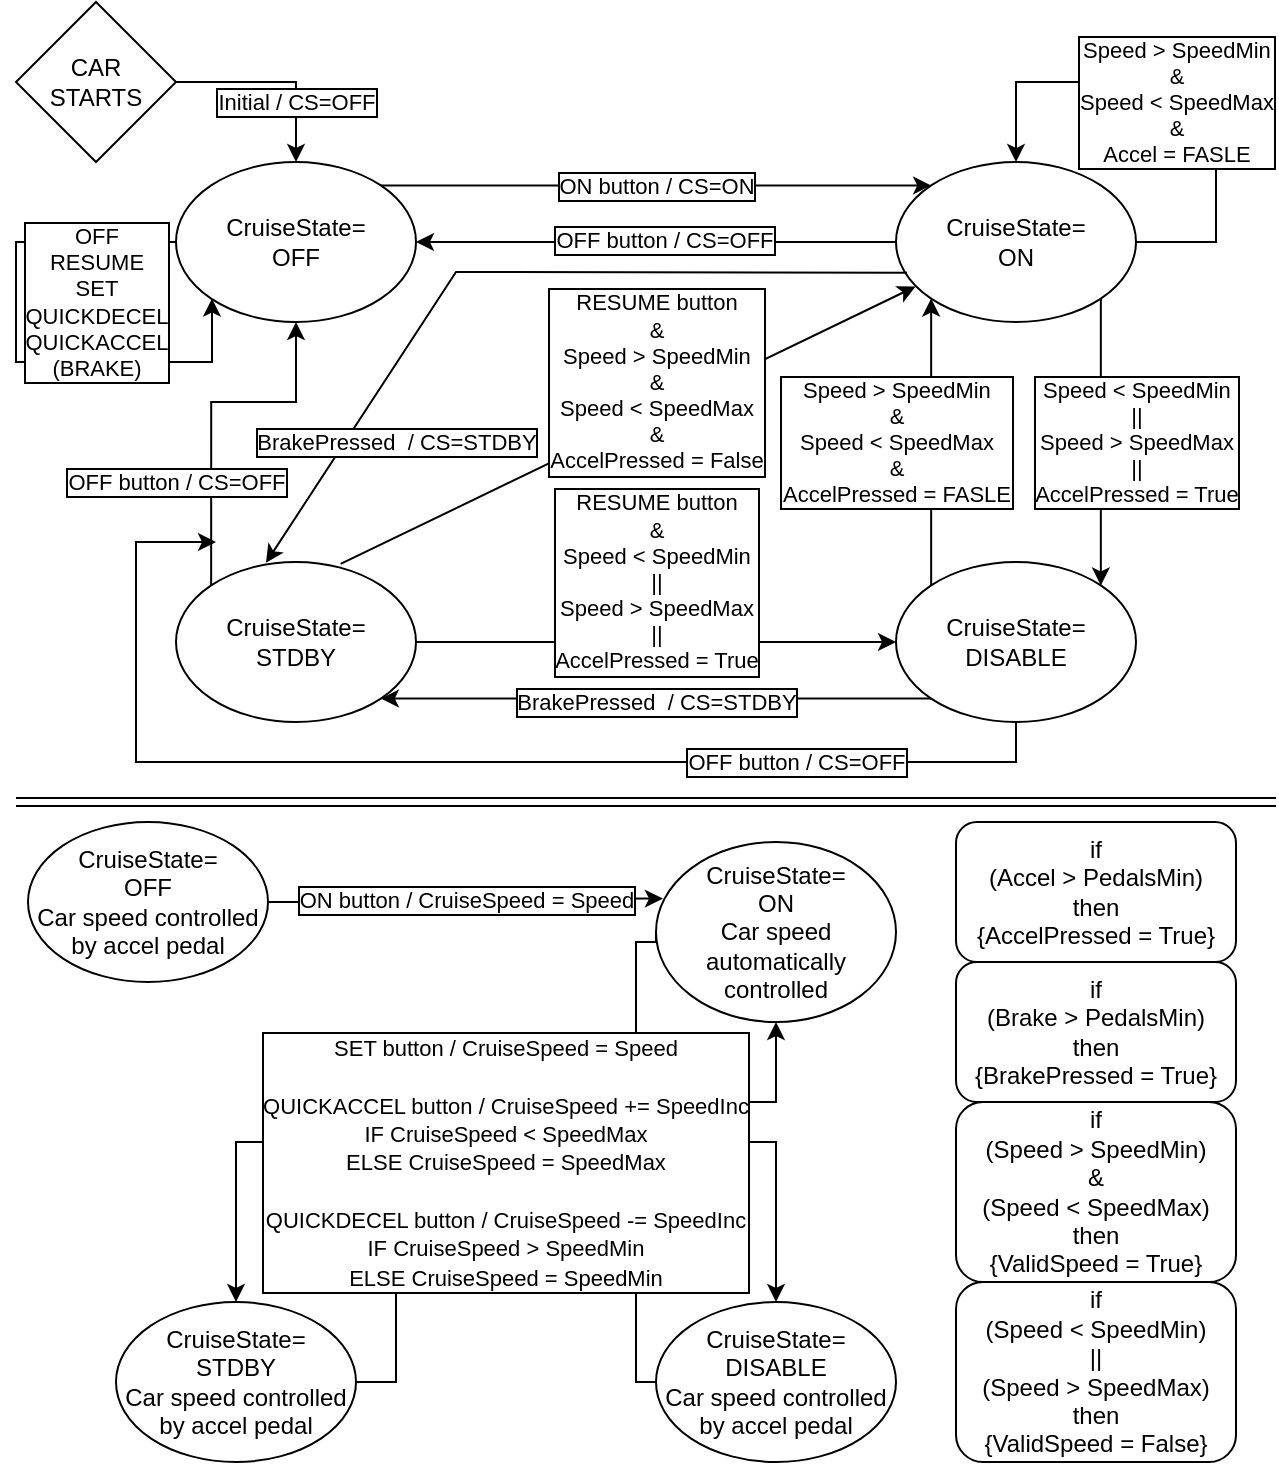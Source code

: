 <mxfile version="21.2.8" type="device" pages="3">
  <diagram id="ioSJlyZO7hc4W2WAl_Xy" name="full fsm">
    <mxGraphModel dx="1036" dy="654" grid="1" gridSize="10" guides="1" tooltips="1" connect="1" arrows="1" fold="1" page="1" pageScale="1" pageWidth="850" pageHeight="1100" math="0" shadow="0">
      <root>
        <mxCell id="0" />
        <mxCell id="1" parent="0" />
        <mxCell id="ZdgQPNJXPmqs1tzHZzcS-9" value="ON button / CS=ON&lt;br&gt;" style="edgeStyle=orthogonalEdgeStyle;rounded=0;orthogonalLoop=1;jettySize=auto;html=1;exitX=1;exitY=0;exitDx=0;exitDy=0;entryX=0;entryY=0;entryDx=0;entryDy=0;labelBorderColor=default;" parent="1" source="ZdgQPNJXPmqs1tzHZzcS-1" target="ZdgQPNJXPmqs1tzHZzcS-2" edge="1">
          <mxGeometry x="-0.002" relative="1" as="geometry">
            <mxPoint as="offset" />
          </mxGeometry>
        </mxCell>
        <mxCell id="ZdgQPNJXPmqs1tzHZzcS-1" value="CruiseState=&lt;br&gt;OFF" style="ellipse;whiteSpace=wrap;html=1;" parent="1" vertex="1">
          <mxGeometry x="120" y="120" width="120" height="80" as="geometry" />
        </mxCell>
        <mxCell id="ZdgQPNJXPmqs1tzHZzcS-10" style="edgeStyle=orthogonalEdgeStyle;rounded=0;orthogonalLoop=1;jettySize=auto;html=1;exitX=0;exitY=0.5;exitDx=0;exitDy=0;entryX=1;entryY=0.5;entryDx=0;entryDy=0;" parent="1" source="ZdgQPNJXPmqs1tzHZzcS-2" target="ZdgQPNJXPmqs1tzHZzcS-1" edge="1">
          <mxGeometry relative="1" as="geometry" />
        </mxCell>
        <mxCell id="ZdgQPNJXPmqs1tzHZzcS-11" value="OFF button / CS=OFF" style="edgeLabel;html=1;align=center;verticalAlign=middle;resizable=0;points=[];labelBorderColor=default;" parent="ZdgQPNJXPmqs1tzHZzcS-10" vertex="1" connectable="0">
          <mxGeometry x="0.233" y="-1" relative="1" as="geometry">
            <mxPoint x="32" as="offset" />
          </mxGeometry>
        </mxCell>
        <mxCell id="ZdgQPNJXPmqs1tzHZzcS-15" value="Speed &amp;lt; SpeedMin&lt;br&gt;||&lt;br&gt;Speed &amp;gt; SpeedMax&lt;br&gt;||&lt;br&gt;AccelPressed&amp;nbsp;= True" style="edgeStyle=orthogonalEdgeStyle;rounded=0;orthogonalLoop=1;jettySize=auto;html=1;exitX=1;exitY=1;exitDx=0;exitDy=0;entryX=1;entryY=0;entryDx=0;entryDy=0;labelBorderColor=default;" parent="1" source="ZdgQPNJXPmqs1tzHZzcS-2" target="ZdgQPNJXPmqs1tzHZzcS-3" edge="1">
          <mxGeometry x="0.004" y="18" relative="1" as="geometry">
            <mxPoint as="offset" />
          </mxGeometry>
        </mxCell>
        <mxCell id="ZdgQPNJXPmqs1tzHZzcS-2" value="CruiseState=&lt;br&gt;ON" style="ellipse;whiteSpace=wrap;html=1;" parent="1" vertex="1">
          <mxGeometry x="480" y="120" width="120" height="80" as="geometry" />
        </mxCell>
        <mxCell id="ZdgQPNJXPmqs1tzHZzcS-16" value="Speed &amp;gt; SpeedMin&lt;br style=&quot;border-color: var(--border-color);&quot;&gt;&amp;amp;&lt;br style=&quot;border-color: var(--border-color);&quot;&gt;Speed &amp;lt; SpeedMax&lt;br style=&quot;border-color: var(--border-color);&quot;&gt;&amp;amp;&lt;br style=&quot;border-color: var(--border-color);&quot;&gt;AccelPressed&amp;nbsp;= FASLE" style="edgeStyle=orthogonalEdgeStyle;rounded=0;orthogonalLoop=1;jettySize=auto;html=1;exitX=0;exitY=0;exitDx=0;exitDy=0;entryX=0;entryY=1;entryDx=0;entryDy=0;labelBorderColor=default;" parent="1" source="ZdgQPNJXPmqs1tzHZzcS-3" target="ZdgQPNJXPmqs1tzHZzcS-2" edge="1">
          <mxGeometry y="18" relative="1" as="geometry">
            <mxPoint as="offset" />
          </mxGeometry>
        </mxCell>
        <mxCell id="ZdgQPNJXPmqs1tzHZzcS-17" style="edgeStyle=orthogonalEdgeStyle;rounded=0;orthogonalLoop=1;jettySize=auto;html=1;exitX=0;exitY=1;exitDx=0;exitDy=0;entryX=1;entryY=1;entryDx=0;entryDy=0;" parent="1" source="ZdgQPNJXPmqs1tzHZzcS-3" target="ZdgQPNJXPmqs1tzHZzcS-4" edge="1">
          <mxGeometry relative="1" as="geometry" />
        </mxCell>
        <mxCell id="ZdgQPNJXPmqs1tzHZzcS-21" value="BrakePressed&amp;nbsp;&amp;nbsp;/ CS=STDBY" style="edgeLabel;html=1;align=center;verticalAlign=middle;resizable=0;points=[];labelBorderColor=default;" parent="ZdgQPNJXPmqs1tzHZzcS-17" vertex="1" connectable="0">
          <mxGeometry x="0.161" y="1" relative="1" as="geometry">
            <mxPoint x="22" as="offset" />
          </mxGeometry>
        </mxCell>
        <mxCell id="ZdgQPNJXPmqs1tzHZzcS-41" value="OFF button / CS=OFF" style="edgeStyle=orthogonalEdgeStyle;rounded=0;orthogonalLoop=1;jettySize=auto;html=1;labelBorderColor=default;" parent="1" source="ZdgQPNJXPmqs1tzHZzcS-3" edge="1">
          <mxGeometry x="-0.574" relative="1" as="geometry">
            <mxPoint x="140" y="310" as="targetPoint" />
            <Array as="points">
              <mxPoint x="540" y="420" />
              <mxPoint x="100" y="420" />
              <mxPoint x="100" y="310" />
            </Array>
            <mxPoint as="offset" />
          </mxGeometry>
        </mxCell>
        <mxCell id="ZdgQPNJXPmqs1tzHZzcS-3" value="CruiseState=&lt;br&gt;DISABLE" style="ellipse;whiteSpace=wrap;html=1;" parent="1" vertex="1">
          <mxGeometry x="480" y="320" width="120" height="80" as="geometry" />
        </mxCell>
        <mxCell id="ZdgQPNJXPmqs1tzHZzcS-18" value="RESUME button&lt;br style=&quot;border-color: var(--border-color);&quot;&gt;&amp;amp;&lt;br style=&quot;border-color: var(--border-color);&quot;&gt;Speed &amp;gt; SpeedMin&lt;br style=&quot;border-color: var(--border-color);&quot;&gt;&amp;amp;&lt;br style=&quot;border-color: var(--border-color);&quot;&gt;Speed &amp;lt; SpeedMax&lt;br style=&quot;border-color: var(--border-color);&quot;&gt;&amp;amp;&lt;br style=&quot;border-color: var(--border-color);&quot;&gt;AccelPressed&amp;nbsp;= False" style="rounded=0;orthogonalLoop=1;jettySize=auto;html=1;exitX=0.686;exitY=0.012;exitDx=0;exitDy=0;entryX=0.082;entryY=0.778;entryDx=0;entryDy=0;strokeColor=default;entryPerimeter=0;labelBorderColor=default;exitPerimeter=0;" parent="1" source="ZdgQPNJXPmqs1tzHZzcS-4" target="ZdgQPNJXPmqs1tzHZzcS-2" edge="1">
          <mxGeometry x="0.137" y="13" relative="1" as="geometry">
            <mxPoint as="offset" />
          </mxGeometry>
        </mxCell>
        <mxCell id="ZdgQPNJXPmqs1tzHZzcS-20" style="edgeStyle=orthogonalEdgeStyle;rounded=0;orthogonalLoop=1;jettySize=auto;html=1;exitX=1;exitY=0.5;exitDx=0;exitDy=0;entryX=0;entryY=0.5;entryDx=0;entryDy=0;" parent="1" source="ZdgQPNJXPmqs1tzHZzcS-4" target="ZdgQPNJXPmqs1tzHZzcS-3" edge="1">
          <mxGeometry relative="1" as="geometry" />
        </mxCell>
        <mxCell id="ZdgQPNJXPmqs1tzHZzcS-22" value="RESUME button&lt;br&gt;&amp;amp;&lt;br&gt;Speed &amp;lt; SpeedMin&lt;br&gt;||&lt;br&gt;Speed &amp;gt; SpeedMax&lt;br&gt;||&lt;br&gt;AccelPressed = True" style="edgeLabel;html=1;align=center;verticalAlign=middle;resizable=0;points=[];labelBorderColor=default;" parent="ZdgQPNJXPmqs1tzHZzcS-20" vertex="1" connectable="0">
          <mxGeometry x="0.185" relative="1" as="geometry">
            <mxPoint x="-22" y="-30" as="offset" />
          </mxGeometry>
        </mxCell>
        <mxCell id="ZdgQPNJXPmqs1tzHZzcS-40" value="OFF button / CS=OFF" style="edgeStyle=orthogonalEdgeStyle;rounded=0;orthogonalLoop=1;jettySize=auto;html=1;exitX=0;exitY=0;exitDx=0;exitDy=0;entryX=0.5;entryY=1;entryDx=0;entryDy=0;labelBorderColor=default;" parent="1" source="ZdgQPNJXPmqs1tzHZzcS-4" target="ZdgQPNJXPmqs1tzHZzcS-1" edge="1">
          <mxGeometry x="-0.406" y="18" relative="1" as="geometry">
            <Array as="points">
              <mxPoint x="138" y="240" />
              <mxPoint x="180" y="240" />
            </Array>
            <mxPoint as="offset" />
          </mxGeometry>
        </mxCell>
        <mxCell id="ZdgQPNJXPmqs1tzHZzcS-4" value="CruiseState=&lt;br&gt;STDBY" style="ellipse;whiteSpace=wrap;html=1;" parent="1" vertex="1">
          <mxGeometry x="120" y="320" width="120" height="80" as="geometry" />
        </mxCell>
        <mxCell id="ZdgQPNJXPmqs1tzHZzcS-7" style="rounded=0;orthogonalLoop=1;jettySize=auto;html=1;exitX=1;exitY=0.5;exitDx=0;exitDy=0;entryX=0.5;entryY=0;entryDx=0;entryDy=0;" parent="1" source="ZdgQPNJXPmqs1tzHZzcS-5" target="ZdgQPNJXPmqs1tzHZzcS-1" edge="1">
          <mxGeometry relative="1" as="geometry">
            <Array as="points">
              <mxPoint x="180" y="80" />
            </Array>
          </mxGeometry>
        </mxCell>
        <mxCell id="ZdgQPNJXPmqs1tzHZzcS-8" value="Initial / CS=OFF" style="edgeLabel;html=1;align=center;verticalAlign=middle;resizable=0;points=[];labelBorderColor=default;" parent="ZdgQPNJXPmqs1tzHZzcS-7" vertex="1" connectable="0">
          <mxGeometry x="-0.084" y="1" relative="1" as="geometry">
            <mxPoint x="14" y="11" as="offset" />
          </mxGeometry>
        </mxCell>
        <mxCell id="ZdgQPNJXPmqs1tzHZzcS-5" value="CAR&lt;br&gt;STARTS" style="rhombus;whiteSpace=wrap;html=1;" parent="1" vertex="1">
          <mxGeometry x="40" y="40" width="80" height="80" as="geometry" />
        </mxCell>
        <mxCell id="ZdgQPNJXPmqs1tzHZzcS-14" value="Speed &amp;gt; SpeedMin&lt;br&gt;&amp;amp;&lt;br&gt;Speed &amp;lt; SpeedMax&lt;br&gt;&amp;amp;&lt;br&gt;Accel = FASLE" style="edgeStyle=orthogonalEdgeStyle;rounded=0;orthogonalLoop=1;jettySize=auto;html=1;exitX=1;exitY=0.5;exitDx=0;exitDy=0;entryX=0.5;entryY=0;entryDx=0;entryDy=0;labelBorderColor=default;" parent="1" source="ZdgQPNJXPmqs1tzHZzcS-2" target="ZdgQPNJXPmqs1tzHZzcS-2" edge="1">
          <mxGeometry x="0.077" y="10" relative="1" as="geometry">
            <Array as="points">
              <mxPoint x="640" y="160" />
              <mxPoint x="640" y="80" />
              <mxPoint x="540" y="80" />
            </Array>
            <mxPoint as="offset" />
          </mxGeometry>
        </mxCell>
        <mxCell id="ZdgQPNJXPmqs1tzHZzcS-23" value="BrakePressed&amp;nbsp;&amp;nbsp;/ CS=STDBY" style="endArrow=classic;html=1;rounded=0;entryX=0.375;entryY=0.005;entryDx=0;entryDy=0;entryPerimeter=0;exitX=0.046;exitY=0.692;exitDx=0;exitDy=0;exitPerimeter=0;labelBorderColor=default;" parent="1" source="ZdgQPNJXPmqs1tzHZzcS-2" target="ZdgQPNJXPmqs1tzHZzcS-4" edge="1">
          <mxGeometry x="0.569" y="21" width="50" height="50" relative="1" as="geometry">
            <mxPoint x="480" y="175" as="sourcePoint" />
            <mxPoint x="260" y="200" as="targetPoint" />
            <Array as="points">
              <mxPoint x="260" y="175" />
            </Array>
            <mxPoint as="offset" />
          </mxGeometry>
        </mxCell>
        <mxCell id="ZdgQPNJXPmqs1tzHZzcS-24" value="OFF&lt;br&gt;RESUME&lt;br&gt;SET&lt;br&gt;QUICKDECEL&lt;br&gt;QUICKACCEL&lt;br&gt;(BRAKE)" style="edgeStyle=orthogonalEdgeStyle;rounded=0;orthogonalLoop=1;jettySize=auto;html=1;exitX=0;exitY=0.5;exitDx=0;exitDy=0;entryX=0;entryY=1;entryDx=0;entryDy=0;labelBorderColor=default;" parent="1" source="ZdgQPNJXPmqs1tzHZzcS-1" target="ZdgQPNJXPmqs1tzHZzcS-1" edge="1">
          <mxGeometry x="0.333" y="30" relative="1" as="geometry">
            <Array as="points">
              <mxPoint x="40" y="160" />
              <mxPoint x="40" y="220" />
              <mxPoint x="138" y="220" />
              <mxPoint x="138" y="188" />
            </Array>
            <mxPoint as="offset" />
          </mxGeometry>
        </mxCell>
        <mxCell id="ZdgQPNJXPmqs1tzHZzcS-48" value="ON button / CruiseSpeed = Speed" style="edgeStyle=orthogonalEdgeStyle;rounded=0;orthogonalLoop=1;jettySize=auto;html=1;labelBorderColor=default;exitX=1;exitY=0.5;exitDx=0;exitDy=0;entryX=0;entryY=0;entryDx=0;entryDy=0;" parent="1" source="ZdgQPNJXPmqs1tzHZzcS-43" edge="1">
          <mxGeometry relative="1" as="geometry">
            <mxPoint x="363.461" y="488.265" as="targetPoint" />
          </mxGeometry>
        </mxCell>
        <mxCell id="ZdgQPNJXPmqs1tzHZzcS-43" value="CruiseState=&lt;br&gt;OFF&lt;br&gt;Car speed controlled by accel pedal" style="ellipse;whiteSpace=wrap;html=1;" parent="1" vertex="1">
          <mxGeometry x="46" y="450" width="120" height="80" as="geometry" />
        </mxCell>
        <mxCell id="ZdgQPNJXPmqs1tzHZzcS-44" value="CruiseState=&lt;br&gt;ON&lt;br&gt;Car speed automatically controlled" style="ellipse;whiteSpace=wrap;html=1;" parent="1" vertex="1">
          <mxGeometry x="360" y="460" width="120" height="90" as="geometry" />
        </mxCell>
        <mxCell id="ZdgQPNJXPmqs1tzHZzcS-45" value="CruiseState=&lt;br&gt;DISABLE&lt;br&gt;Car speed controlled by accel pedal" style="ellipse;whiteSpace=wrap;html=1;" parent="1" vertex="1">
          <mxGeometry x="360" y="690" width="120" height="80" as="geometry" />
        </mxCell>
        <mxCell id="ZdgQPNJXPmqs1tzHZzcS-46" value="CruiseState=&lt;br&gt;STDBY&lt;br&gt;Car speed controlled by accel pedal" style="ellipse;whiteSpace=wrap;html=1;" parent="1" vertex="1">
          <mxGeometry x="90" y="690" width="120" height="80" as="geometry" />
        </mxCell>
        <mxCell id="ZdgQPNJXPmqs1tzHZzcS-47" value="" style="endArrow=none;html=1;rounded=0;shape=link;" parent="1" edge="1">
          <mxGeometry width="50" height="50" relative="1" as="geometry">
            <mxPoint x="40" y="440" as="sourcePoint" />
            <mxPoint x="670" y="440" as="targetPoint" />
          </mxGeometry>
        </mxCell>
        <mxCell id="ZdgQPNJXPmqs1tzHZzcS-51" value="" style="edgeStyle=orthogonalEdgeStyle;rounded=0;orthogonalLoop=1;jettySize=auto;html=1;exitX=1;exitY=0.5;exitDx=0;exitDy=0;labelBorderColor=default;entryX=0.5;entryY=0;entryDx=0;entryDy=0;" parent="1" source="ZdgQPNJXPmqs1tzHZzcS-46" target="ZdgQPNJXPmqs1tzHZzcS-46" edge="1">
          <mxGeometry x="0.071" y="82" relative="1" as="geometry">
            <mxPoint x="110" y="640" as="targetPoint" />
            <Array as="points">
              <mxPoint x="230" y="730" />
              <mxPoint x="230" y="610" />
              <mxPoint x="150" y="610" />
            </Array>
            <mxPoint x="-2" y="-20" as="offset" />
          </mxGeometry>
        </mxCell>
        <mxCell id="ZdgQPNJXPmqs1tzHZzcS-56" style="edgeStyle=orthogonalEdgeStyle;rounded=0;orthogonalLoop=1;jettySize=auto;html=1;exitX=0;exitY=0.5;exitDx=0;exitDy=0;entryX=0.5;entryY=1;entryDx=0;entryDy=0;" parent="1" source="ZdgQPNJXPmqs1tzHZzcS-44" target="ZdgQPNJXPmqs1tzHZzcS-44" edge="1">
          <mxGeometry relative="1" as="geometry">
            <Array as="points">
              <mxPoint x="350" y="510" />
              <mxPoint x="350" y="590" />
              <mxPoint x="420" y="590" />
            </Array>
          </mxGeometry>
        </mxCell>
        <mxCell id="ZdgQPNJXPmqs1tzHZzcS-57" style="edgeStyle=orthogonalEdgeStyle;rounded=0;orthogonalLoop=1;jettySize=auto;html=1;exitX=0;exitY=0.5;exitDx=0;exitDy=0;entryX=0.5;entryY=0;entryDx=0;entryDy=0;" parent="1" source="ZdgQPNJXPmqs1tzHZzcS-45" target="ZdgQPNJXPmqs1tzHZzcS-45" edge="1">
          <mxGeometry relative="1" as="geometry">
            <Array as="points">
              <mxPoint x="350" y="730" />
              <mxPoint x="350" y="610" />
              <mxPoint x="420" y="610" />
            </Array>
          </mxGeometry>
        </mxCell>
        <mxCell id="ZdgQPNJXPmqs1tzHZzcS-55" value="&lt;font style=&quot;font-size: 11px;&quot;&gt;&lt;font style=&quot;font-size: 11px;&quot;&gt;SET button / CruiseSpeed = Speed&lt;br style=&quot;border-color: var(--border-color);&quot;&gt;&lt;br style=&quot;border-color: var(--border-color);&quot;&gt;QUICKACCEL button / CruiseSpeed += SpeedInc&lt;br&gt;IF CruiseSpeed &amp;lt; SpeedMax&lt;br&gt;ELSE CruiseSpeed = SpeedMax&lt;br style=&quot;border-color: var(--border-color);&quot;&gt;&lt;br style=&quot;border-color: var(--border-color);&quot;&gt;QUICKDECEL button / CruiseSpeed -= SpeedInc&lt;br&gt;&lt;/font&gt;IF CruiseSpeed &amp;gt; SpeedMin&lt;br&gt;ELSE CruiseSpeed = SpeedMin&lt;br&gt;&lt;/font&gt;" style="text;html=1;strokeColor=none;fillColor=none;align=center;verticalAlign=middle;whiteSpace=wrap;rounded=0;labelBorderColor=default;labelBackgroundColor=default;" parent="1" vertex="1">
          <mxGeometry x="160" y="580" width="250" height="80" as="geometry" />
        </mxCell>
        <mxCell id="ZdgQPNJXPmqs1tzHZzcS-58" value="if&lt;br&gt;(Accel &amp;gt; PedalsMin)&lt;br&gt;then&lt;br&gt;{AccelPressed = True}" style="rounded=1;whiteSpace=wrap;html=1;" parent="1" vertex="1">
          <mxGeometry x="510" y="450" width="140" height="70" as="geometry" />
        </mxCell>
        <mxCell id="ZdgQPNJXPmqs1tzHZzcS-60" value="if&lt;br&gt;(Brake &amp;gt; PedalsMin)&lt;br&gt;then&lt;br&gt;{BrakePressed = True}" style="rounded=1;whiteSpace=wrap;html=1;" parent="1" vertex="1">
          <mxGeometry x="510" y="520" width="140" height="70" as="geometry" />
        </mxCell>
        <mxCell id="LG1nXQr79dkPCWlXl7MU-1" value="if&lt;br&gt;(Speed &amp;gt; SpeedMin)&lt;br&gt;&amp;amp;&lt;br&gt;(Speed &amp;lt; SpeedMax)&lt;br&gt;then&lt;br&gt;{ValidSpeed = True}" style="rounded=1;whiteSpace=wrap;html=1;" vertex="1" parent="1">
          <mxGeometry x="510" y="590" width="140" height="90" as="geometry" />
        </mxCell>
        <mxCell id="LG1nXQr79dkPCWlXl7MU-2" value="if&lt;br style=&quot;border-color: var(--border-color);&quot;&gt;(Speed &amp;lt; SpeedMin)&lt;br&gt;||&lt;br&gt;(Speed &amp;gt; SpeedMax)&lt;br style=&quot;border-color: var(--border-color);&quot;&gt;then&lt;br style=&quot;border-color: var(--border-color);&quot;&gt;{ValidSpeed = False}" style="rounded=1;whiteSpace=wrap;html=1;" vertex="1" parent="1">
          <mxGeometry x="510" y="680" width="140" height="90" as="geometry" />
        </mxCell>
      </root>
    </mxGraphModel>
  </diagram>
  <diagram id="r02Jy-wp4rdpc3OhPVlD" name="top level context">
    <mxGraphModel dx="1036" dy="654" grid="1" gridSize="10" guides="1" tooltips="1" connect="1" arrows="1" fold="1" page="1" pageScale="1" pageWidth="850" pageHeight="1100" math="0" shadow="0">
      <root>
        <mxCell id="0" />
        <mxCell id="1" parent="0" />
        <mxCell id="zXJ9RBa-J6rstiKdm7Lz-22" style="edgeStyle=orthogonalEdgeStyle;rounded=0;orthogonalLoop=1;jettySize=auto;html=1;exitX=1;exitY=0.5;exitDx=0;exitDy=0;entryX=0;entryY=0.5;entryDx=0;entryDy=0;" parent="1" source="zXJ9RBa-J6rstiKdm7Lz-1" target="zXJ9RBa-J6rstiKdm7Lz-13" edge="1">
          <mxGeometry relative="1" as="geometry">
            <Array as="points">
              <mxPoint x="310" y="150" />
              <mxPoint x="310" y="310" />
            </Array>
          </mxGeometry>
        </mxCell>
        <mxCell id="zXJ9RBa-J6rstiKdm7Lz-1" value="ON&lt;br&gt;&lt;i&gt;(pure)&lt;/i&gt;" style="rounded=1;whiteSpace=wrap;html=1;fillColor=#dae8fc;strokeColor=#6c8ebf;" parent="1" vertex="1">
          <mxGeometry x="40" y="120" width="120" height="60" as="geometry" />
        </mxCell>
        <mxCell id="zXJ9RBa-J6rstiKdm7Lz-23" style="edgeStyle=orthogonalEdgeStyle;rounded=0;orthogonalLoop=1;jettySize=auto;html=1;exitX=1;exitY=0.5;exitDx=0;exitDy=0;entryX=0;entryY=0.5;entryDx=0;entryDy=0;" parent="1" source="zXJ9RBa-J6rstiKdm7Lz-2" target="zXJ9RBa-J6rstiKdm7Lz-13" edge="1">
          <mxGeometry relative="1" as="geometry">
            <Array as="points">
              <mxPoint x="310" y="230" />
              <mxPoint x="310" y="310" />
            </Array>
          </mxGeometry>
        </mxCell>
        <mxCell id="zXJ9RBa-J6rstiKdm7Lz-2" value="RESUME&lt;br&gt;&lt;i&gt;(pure)&lt;/i&gt;" style="rounded=1;whiteSpace=wrap;html=1;fillColor=#dae8fc;strokeColor=#6c8ebf;" parent="1" vertex="1">
          <mxGeometry x="40" y="200" width="120" height="60" as="geometry" />
        </mxCell>
        <mxCell id="zXJ9RBa-J6rstiKdm7Lz-24" style="edgeStyle=orthogonalEdgeStyle;rounded=0;orthogonalLoop=1;jettySize=auto;html=1;exitX=1;exitY=0.5;exitDx=0;exitDy=0;entryX=0;entryY=0.5;entryDx=0;entryDy=0;" parent="1" source="zXJ9RBa-J6rstiKdm7Lz-3" target="zXJ9RBa-J6rstiKdm7Lz-13" edge="1">
          <mxGeometry relative="1" as="geometry" />
        </mxCell>
        <mxCell id="zXJ9RBa-J6rstiKdm7Lz-3" value="SET&lt;br&gt;&lt;i style=&quot;border-color: var(--border-color);&quot;&gt;(pure)&lt;/i&gt;" style="rounded=1;whiteSpace=wrap;html=1;fillColor=#dae8fc;strokeColor=#6c8ebf;" parent="1" vertex="1">
          <mxGeometry x="40" y="280" width="120" height="60" as="geometry" />
        </mxCell>
        <mxCell id="zXJ9RBa-J6rstiKdm7Lz-25" style="edgeStyle=orthogonalEdgeStyle;rounded=0;orthogonalLoop=1;jettySize=auto;html=1;exitX=1;exitY=0.5;exitDx=0;exitDy=0;" parent="1" source="zXJ9RBa-J6rstiKdm7Lz-4" edge="1">
          <mxGeometry relative="1" as="geometry">
            <mxPoint x="350" y="310" as="targetPoint" />
            <Array as="points">
              <mxPoint x="310" y="390" />
              <mxPoint x="310" y="310" />
            </Array>
          </mxGeometry>
        </mxCell>
        <mxCell id="zXJ9RBa-J6rstiKdm7Lz-4" value="QUICKACCEL&lt;br&gt;&lt;i style=&quot;border-color: var(--border-color);&quot;&gt;(pure)&lt;/i&gt;" style="rounded=1;whiteSpace=wrap;html=1;fillColor=#dae8fc;strokeColor=#6c8ebf;" parent="1" vertex="1">
          <mxGeometry x="40" y="360" width="120" height="60" as="geometry" />
        </mxCell>
        <mxCell id="zXJ9RBa-J6rstiKdm7Lz-26" style="edgeStyle=orthogonalEdgeStyle;rounded=0;orthogonalLoop=1;jettySize=auto;html=1;exitX=1;exitY=0.5;exitDx=0;exitDy=0;" parent="1" source="zXJ9RBa-J6rstiKdm7Lz-5" edge="1">
          <mxGeometry relative="1" as="geometry">
            <mxPoint x="350" y="310" as="targetPoint" />
            <Array as="points">
              <mxPoint x="310" y="470" />
              <mxPoint x="310" y="310" />
            </Array>
          </mxGeometry>
        </mxCell>
        <mxCell id="zXJ9RBa-J6rstiKdm7Lz-5" value="QUICKDECEL&lt;br&gt;&lt;i style=&quot;border-color: var(--border-color);&quot;&gt;(pure)&lt;/i&gt;" style="rounded=1;whiteSpace=wrap;html=1;fillColor=#dae8fc;strokeColor=#6c8ebf;" parent="1" vertex="1">
          <mxGeometry x="40" y="440" width="120" height="60" as="geometry" />
        </mxCell>
        <mxCell id="zXJ9RBa-J6rstiKdm7Lz-17" style="edgeStyle=orthogonalEdgeStyle;rounded=0;orthogonalLoop=1;jettySize=auto;html=1;exitX=1;exitY=0.5;exitDx=0;exitDy=0;entryX=0;entryY=0.5;entryDx=0;entryDy=0;" parent="1" source="zXJ9RBa-J6rstiKdm7Lz-6" target="zXJ9RBa-J6rstiKdm7Lz-13" edge="1">
          <mxGeometry relative="1" as="geometry" />
        </mxCell>
        <mxCell id="zXJ9RBa-J6rstiKdm7Lz-6" value="ACCEL&lt;br&gt;&lt;i&gt;(float)&lt;/i&gt;" style="rounded=1;whiteSpace=wrap;html=1;fillColor=#d5e8d4;strokeColor=#82b366;" parent="1" vertex="1">
          <mxGeometry x="170" y="240" width="120" height="60" as="geometry" />
        </mxCell>
        <mxCell id="zXJ9RBa-J6rstiKdm7Lz-21" style="edgeStyle=orthogonalEdgeStyle;rounded=0;orthogonalLoop=1;jettySize=auto;html=1;exitX=1;exitY=0.5;exitDx=0;exitDy=0;entryX=0;entryY=0.5;entryDx=0;entryDy=0;" parent="1" source="zXJ9RBa-J6rstiKdm7Lz-7" target="zXJ9RBa-J6rstiKdm7Lz-13" edge="1">
          <mxGeometry relative="1" as="geometry" />
        </mxCell>
        <mxCell id="zXJ9RBa-J6rstiKdm7Lz-7" value="OFF&lt;br&gt;&lt;i&gt;(pure)&lt;/i&gt;" style="rounded=1;whiteSpace=wrap;html=1;fillColor=#dae8fc;strokeColor=#6c8ebf;" parent="1" vertex="1">
          <mxGeometry x="170" y="160" width="120" height="60" as="geometry" />
        </mxCell>
        <mxCell id="zXJ9RBa-J6rstiKdm7Lz-19" style="edgeStyle=orthogonalEdgeStyle;rounded=0;orthogonalLoop=1;jettySize=auto;html=1;exitX=1;exitY=0.5;exitDx=0;exitDy=0;entryX=0;entryY=0.5;entryDx=0;entryDy=0;" parent="1" source="zXJ9RBa-J6rstiKdm7Lz-8" target="zXJ9RBa-J6rstiKdm7Lz-13" edge="1">
          <mxGeometry relative="1" as="geometry" />
        </mxCell>
        <mxCell id="zXJ9RBa-J6rstiKdm7Lz-8" value="DECEL&lt;br&gt;&lt;i style=&quot;border-color: var(--border-color);&quot;&gt;(float)&lt;/i&gt;" style="rounded=1;whiteSpace=wrap;html=1;fillColor=#d5e8d4;strokeColor=#82b366;" parent="1" vertex="1">
          <mxGeometry x="170" y="320" width="120" height="60" as="geometry" />
        </mxCell>
        <mxCell id="zXJ9RBa-J6rstiKdm7Lz-20" style="edgeStyle=orthogonalEdgeStyle;rounded=0;orthogonalLoop=1;jettySize=auto;html=1;exitX=1;exitY=0.5;exitDx=0;exitDy=0;entryX=0;entryY=0.5;entryDx=0;entryDy=0;" parent="1" source="zXJ9RBa-J6rstiKdm7Lz-9" target="zXJ9RBa-J6rstiKdm7Lz-13" edge="1">
          <mxGeometry relative="1" as="geometry" />
        </mxCell>
        <mxCell id="zXJ9RBa-J6rstiKdm7Lz-9" value="SPEED&lt;br&gt;&lt;i style=&quot;border-color: var(--border-color);&quot;&gt;(float)&lt;/i&gt;" style="rounded=1;whiteSpace=wrap;html=1;fillColor=#d5e8d4;strokeColor=#82b366;" parent="1" vertex="1">
          <mxGeometry x="170" y="400" width="120" height="60" as="geometry" />
        </mxCell>
        <mxCell id="zXJ9RBa-J6rstiKdm7Lz-28" style="edgeStyle=orthogonalEdgeStyle;rounded=0;orthogonalLoop=1;jettySize=auto;html=1;exitX=1;exitY=0.5;exitDx=0;exitDy=0;entryX=0;entryY=0.5;entryDx=0;entryDy=0;" parent="1" source="zXJ9RBa-J6rstiKdm7Lz-13" target="zXJ9RBa-J6rstiKdm7Lz-27" edge="1">
          <mxGeometry relative="1" as="geometry" />
        </mxCell>
        <mxCell id="zXJ9RBa-J6rstiKdm7Lz-30" style="edgeStyle=orthogonalEdgeStyle;rounded=0;orthogonalLoop=1;jettySize=auto;html=1;exitX=1;exitY=0.5;exitDx=0;exitDy=0;entryX=0;entryY=0.5;entryDx=0;entryDy=0;" parent="1" source="zXJ9RBa-J6rstiKdm7Lz-13" target="zXJ9RBa-J6rstiKdm7Lz-14" edge="1">
          <mxGeometry relative="1" as="geometry" />
        </mxCell>
        <mxCell id="zXJ9RBa-J6rstiKdm7Lz-31" style="edgeStyle=orthogonalEdgeStyle;rounded=0;orthogonalLoop=1;jettySize=auto;html=1;exitX=1;exitY=0.5;exitDx=0;exitDy=0;entryX=0;entryY=0.5;entryDx=0;entryDy=0;" parent="1" source="zXJ9RBa-J6rstiKdm7Lz-13" target="zXJ9RBa-J6rstiKdm7Lz-16" edge="1">
          <mxGeometry relative="1" as="geometry" />
        </mxCell>
        <mxCell id="zXJ9RBa-J6rstiKdm7Lz-13" value="Cruise Control System" style="ellipse;whiteSpace=wrap;html=1;fillColor=#f8cecc;strokeColor=#b85450;" parent="1" vertex="1">
          <mxGeometry x="330" y="270" width="120" height="80" as="geometry" />
        </mxCell>
        <mxCell id="zXJ9RBa-J6rstiKdm7Lz-14" value="THROTTLECMD&lt;br&gt;&lt;i style=&quot;border-color: var(--border-color);&quot;&gt;(float)&lt;/i&gt;" style="rounded=0;whiteSpace=wrap;html=1;fillColor=#b0e3e6;strokeColor=#0e8088;" parent="1" vertex="1">
          <mxGeometry x="490" y="280" width="120" height="60" as="geometry" />
        </mxCell>
        <mxCell id="zXJ9RBa-J6rstiKdm7Lz-16" value="CRUISESTATE&lt;br&gt;&lt;i&gt;(enumeration)&lt;/i&gt;" style="rounded=0;whiteSpace=wrap;html=1;fillColor=#fad7ac;strokeColor=#b46504;" parent="1" vertex="1">
          <mxGeometry x="490" y="360" width="120" height="60" as="geometry" />
        </mxCell>
        <mxCell id="zXJ9RBa-J6rstiKdm7Lz-27" value="CRUISESPEED&lt;br&gt;&lt;i style=&quot;border-color: var(--border-color);&quot;&gt;(float)&lt;/i&gt;" style="rounded=0;whiteSpace=wrap;html=1;fillColor=#b0e3e6;strokeColor=#0e8088;" parent="1" vertex="1">
          <mxGeometry x="490" y="200" width="120" height="60" as="geometry" />
        </mxCell>
        <mxCell id="zXJ9RBa-J6rstiKdm7Lz-34" value="Inputs" style="text;html=1;strokeColor=#666666;fillColor=#f5f5f5;align=center;verticalAlign=middle;whiteSpace=wrap;rounded=0;fontStyle=5;fontColor=#333333;" parent="1" vertex="1">
          <mxGeometry x="100" y="80" width="140" height="30" as="geometry" />
        </mxCell>
        <mxCell id="zXJ9RBa-J6rstiKdm7Lz-35" value="Outputs" style="text;html=1;strokeColor=#23445d;fillColor=#bac8d3;align=center;verticalAlign=middle;whiteSpace=wrap;rounded=0;fontStyle=5" parent="1" vertex="1">
          <mxGeometry x="480" y="80" width="140" height="30" as="geometry" />
        </mxCell>
      </root>
    </mxGraphModel>
  </diagram>
  <diagram id="cGIpW2Hp2vqC4Y2tqOPh" name="Page-3">
    <mxGraphModel dx="1036" dy="654" grid="1" gridSize="10" guides="1" tooltips="1" connect="1" arrows="1" fold="1" page="1" pageScale="1" pageWidth="850" pageHeight="1100" math="0" shadow="0">
      <root>
        <mxCell id="0" />
        <mxCell id="1" parent="0" />
        <mxCell id="iY6XuVxv9OZKT30yRHRd-24" value="&amp;nbsp;CruiseState&amp;nbsp;" style="edgeStyle=none;shape=connector;rounded=0;orthogonalLoop=1;jettySize=auto;html=1;labelBackgroundColor=#FFFFFF;strokeColor=default;fontFamily=Helvetica;fontSize=11;fontColor=default;endArrow=classic;labelBorderColor=default;" parent="1" source="iY6XuVxv9OZKT30yRHRd-1" target="iY6XuVxv9OZKT30yRHRd-3" edge="1">
          <mxGeometry relative="1" as="geometry">
            <mxPoint as="offset" />
          </mxGeometry>
        </mxCell>
        <mxCell id="iY6XuVxv9OZKT30yRHRd-26" style="edgeStyle=none;shape=connector;rounded=0;orthogonalLoop=1;jettySize=auto;html=1;exitX=1;exitY=0.5;exitDx=0;exitDy=0;labelBackgroundColor=default;strokeColor=default;fontFamily=Helvetica;fontSize=11;fontColor=default;endArrow=classic;" parent="1" source="iY6XuVxv9OZKT30yRHRd-1" target="iY6XuVxv9OZKT30yRHRd-2" edge="1">
          <mxGeometry relative="1" as="geometry" />
        </mxCell>
        <mxCell id="iY6XuVxv9OZKT30yRHRd-27" value="&amp;nbsp;CruiseState&amp;nbsp;" style="edgeLabel;html=1;align=center;verticalAlign=middle;resizable=0;points=[];fontSize=11;fontFamily=Helvetica;fontColor=default;labelBorderColor=default;labelBackgroundColor=#FFFFFF;" parent="iY6XuVxv9OZKT30yRHRd-26" vertex="1" connectable="0">
          <mxGeometry x="0.212" y="1" relative="1" as="geometry">
            <mxPoint x="-12" y="1" as="offset" />
          </mxGeometry>
        </mxCell>
        <mxCell id="mFHWbCH48MwHu__yIfIe-13" style="edgeStyle=none;shape=connector;rounded=0;orthogonalLoop=1;jettySize=auto;html=1;entryX=0;entryY=0;entryDx=0;entryDy=0;labelBackgroundColor=default;strokeColor=default;fontFamily=Helvetica;fontSize=11;fontColor=default;endArrow=classic;" parent="1" source="iY6XuVxv9OZKT30yRHRd-1" target="iY6XuVxv9OZKT30yRHRd-45" edge="1">
          <mxGeometry relative="1" as="geometry" />
        </mxCell>
        <mxCell id="iY6XuVxv9OZKT30yRHRd-1" value="Cruise Control FSM" style="ellipse;whiteSpace=wrap;html=1;" parent="1" vertex="1">
          <mxGeometry x="360" y="240" width="120" height="80" as="geometry" />
        </mxCell>
        <mxCell id="iY6XuVxv9OZKT30yRHRd-44" style="edgeStyle=none;shape=connector;rounded=0;orthogonalLoop=1;jettySize=auto;html=1;labelBackgroundColor=default;strokeColor=default;fontFamily=Helvetica;fontSize=11;fontColor=default;endArrow=classic;" parent="1" source="iY6XuVxv9OZKT30yRHRd-2" target="iY6XuVxv9OZKT30yRHRd-43" edge="1">
          <mxGeometry relative="1" as="geometry" />
        </mxCell>
        <mxCell id="iY6XuVxv9OZKT30yRHRd-50" style="edgeStyle=none;shape=connector;rounded=0;orthogonalLoop=1;jettySize=auto;html=1;exitX=0;exitY=1;exitDx=0;exitDy=0;entryX=1;entryY=0;entryDx=0;entryDy=0;labelBackgroundColor=default;strokeColor=default;fontFamily=Helvetica;fontSize=11;fontColor=default;endArrow=classic;" parent="1" source="iY6XuVxv9OZKT30yRHRd-2" target="iY6XuVxv9OZKT30yRHRd-3" edge="1">
          <mxGeometry relative="1" as="geometry" />
        </mxCell>
        <mxCell id="iY6XuVxv9OZKT30yRHRd-56" value="&amp;nbsp;CruiseSpeed&amp;nbsp;" style="edgeLabel;html=1;align=center;verticalAlign=middle;resizable=0;points=[];fontSize=11;fontFamily=Helvetica;fontColor=default;labelBorderColor=default;labelBackgroundColor=#FFFFFF;" parent="iY6XuVxv9OZKT30yRHRd-50" vertex="1" connectable="0">
          <mxGeometry x="-0.188" y="2" relative="1" as="geometry">
            <mxPoint as="offset" />
          </mxGeometry>
        </mxCell>
        <mxCell id="iY6XuVxv9OZKT30yRHRd-2" value="Cruise Speed Managment" style="ellipse;whiteSpace=wrap;html=1;" parent="1" vertex="1">
          <mxGeometry x="610" y="237.5" width="120" height="80" as="geometry" />
        </mxCell>
        <mxCell id="iY6XuVxv9OZKT30yRHRd-47" style="edgeStyle=none;shape=connector;rounded=0;orthogonalLoop=1;jettySize=auto;html=1;labelBackgroundColor=default;strokeColor=default;fontFamily=Helvetica;fontSize=11;fontColor=default;endArrow=classic;" parent="1" source="iY6XuVxv9OZKT30yRHRd-3" target="iY6XuVxv9OZKT30yRHRd-46" edge="1">
          <mxGeometry relative="1" as="geometry" />
        </mxCell>
        <mxCell id="iY6XuVxv9OZKT30yRHRd-3" value="Car Speed managment" style="ellipse;whiteSpace=wrap;html=1;" parent="1" vertex="1">
          <mxGeometry x="360" y="420" width="120" height="80" as="geometry" />
        </mxCell>
        <mxCell id="iY6XuVxv9OZKT30yRHRd-6" style="edgeStyle=orthogonalEdgeStyle;rounded=0;orthogonalLoop=1;jettySize=auto;html=1;exitX=0.5;exitY=1;exitDx=0;exitDy=0;entryX=0.5;entryY=0;entryDx=0;entryDy=0;" parent="1" source="iY6XuVxv9OZKT30yRHRd-4" target="iY6XuVxv9OZKT30yRHRd-1" edge="1">
          <mxGeometry relative="1" as="geometry" />
        </mxCell>
        <mxCell id="iY6XuVxv9OZKT30yRHRd-25" value="AccelPressed&lt;br&gt;&amp;nbsp;BrakePressed&amp;nbsp;" style="edgeLabel;html=1;align=center;verticalAlign=middle;resizable=0;points=[];fontSize=11;fontFamily=Helvetica;fontColor=default;labelBorderColor=default;labelBackgroundColor=#FFFFFF;" parent="iY6XuVxv9OZKT30yRHRd-6" vertex="1" connectable="0">
          <mxGeometry x="-0.292" y="-2" relative="1" as="geometry">
            <mxPoint x="2" y="13" as="offset" />
          </mxGeometry>
        </mxCell>
        <mxCell id="iY6XuVxv9OZKT30yRHRd-4" value="Pedal Detection" style="ellipse;whiteSpace=wrap;html=1;" parent="1" vertex="1">
          <mxGeometry x="360" y="77.5" width="120" height="80" as="geometry" />
        </mxCell>
        <mxCell id="mFHWbCH48MwHu__yIfIe-3" value="&amp;nbsp;ValidSpeed&lt;br style=&quot;border-color: var(--border-color);&quot;&gt;&amp;nbsp;InvalidSpeed&amp;nbsp;" style="edgeStyle=none;shape=connector;rounded=0;orthogonalLoop=1;jettySize=auto;html=1;entryX=0;entryY=1;entryDx=0;entryDy=0;labelBackgroundColor=default;strokeColor=default;fontFamily=Helvetica;fontSize=11;fontColor=default;endArrow=classic;labelBorderColor=default;" parent="1" source="iY6XuVxv9OZKT30yRHRd-5" target="iY6XuVxv9OZKT30yRHRd-1" edge="1">
          <mxGeometry relative="1" as="geometry" />
        </mxCell>
        <mxCell id="iY6XuVxv9OZKT30yRHRd-5" value="Speed Detection" style="ellipse;whiteSpace=wrap;html=1;" parent="1" vertex="1">
          <mxGeometry x="130" y="360" width="120" height="80" as="geometry" />
        </mxCell>
        <mxCell id="iY6XuVxv9OZKT30yRHRd-15" style="edgeStyle=none;shape=connector;rounded=0;orthogonalLoop=1;jettySize=auto;html=1;labelBackgroundColor=default;strokeColor=default;fontFamily=Helvetica;fontSize=11;fontColor=default;endArrow=classic;" parent="1" source="iY6XuVxv9OZKT30yRHRd-8" target="iY6XuVxv9OZKT30yRHRd-5" edge="1">
          <mxGeometry relative="1" as="geometry" />
        </mxCell>
        <mxCell id="iY6XuVxv9OZKT30yRHRd-8" value="&lt;b&gt;Speed&lt;/b&gt;" style="text;html=1;strokeColor=#82b366;fillColor=#d5e8d4;align=center;verticalAlign=middle;whiteSpace=wrap;rounded=0;" parent="1" vertex="1">
          <mxGeometry x="140" y="310" width="60" height="30" as="geometry" />
        </mxCell>
        <mxCell id="iY6XuVxv9OZKT30yRHRd-14" style="edgeStyle=none;shape=connector;rounded=0;orthogonalLoop=1;jettySize=auto;html=1;labelBackgroundColor=default;strokeColor=default;fontFamily=Helvetica;fontSize=11;fontColor=default;endArrow=classic;" parent="1" source="iY6XuVxv9OZKT30yRHRd-10" target="iY6XuVxv9OZKT30yRHRd-5" edge="1">
          <mxGeometry relative="1" as="geometry" />
        </mxCell>
        <mxCell id="iY6XuVxv9OZKT30yRHRd-10" value="&lt;b&gt;SpeedMin&lt;/b&gt;" style="text;html=1;strokeColor=#d79b00;fillColor=#ffe6cc;align=center;verticalAlign=middle;whiteSpace=wrap;rounded=0;" parent="1" vertex="1">
          <mxGeometry x="60" y="320" width="70" height="30" as="geometry" />
        </mxCell>
        <mxCell id="iY6XuVxv9OZKT30yRHRd-13" style="edgeStyle=none;shape=connector;rounded=0;orthogonalLoop=1;jettySize=auto;html=1;labelBackgroundColor=default;strokeColor=default;fontFamily=Helvetica;fontSize=11;fontColor=default;endArrow=classic;" parent="1" source="iY6XuVxv9OZKT30yRHRd-12" target="iY6XuVxv9OZKT30yRHRd-5" edge="1">
          <mxGeometry relative="1" as="geometry" />
        </mxCell>
        <mxCell id="iY6XuVxv9OZKT30yRHRd-12" value="&lt;b&gt;SpeedMax&lt;/b&gt;" style="text;html=1;strokeColor=#d79b00;fillColor=#ffe6cc;align=center;verticalAlign=middle;whiteSpace=wrap;rounded=0;" parent="1" vertex="1">
          <mxGeometry x="40" y="360" width="70" height="30" as="geometry" />
        </mxCell>
        <mxCell id="iY6XuVxv9OZKT30yRHRd-20" style="edgeStyle=none;shape=connector;rounded=0;orthogonalLoop=1;jettySize=auto;html=1;labelBackgroundColor=default;strokeColor=default;fontFamily=Helvetica;fontSize=11;fontColor=default;endArrow=classic;" parent="1" source="iY6XuVxv9OZKT30yRHRd-16" target="iY6XuVxv9OZKT30yRHRd-4" edge="1">
          <mxGeometry relative="1" as="geometry" />
        </mxCell>
        <mxCell id="iY6XuVxv9OZKT30yRHRd-16" value="&lt;b&gt;Brake&lt;/b&gt;" style="text;html=1;strokeColor=#82b366;fillColor=#d5e8d4;align=center;verticalAlign=middle;whiteSpace=wrap;rounded=0;" parent="1" vertex="1">
          <mxGeometry x="410" y="30" width="60" height="30" as="geometry" />
        </mxCell>
        <mxCell id="iY6XuVxv9OZKT30yRHRd-21" style="edgeStyle=none;shape=connector;rounded=0;orthogonalLoop=1;jettySize=auto;html=1;labelBackgroundColor=default;strokeColor=default;fontFamily=Helvetica;fontSize=11;fontColor=default;endArrow=classic;" parent="1" source="iY6XuVxv9OZKT30yRHRd-17" target="iY6XuVxv9OZKT30yRHRd-4" edge="1">
          <mxGeometry relative="1" as="geometry" />
        </mxCell>
        <mxCell id="iY6XuVxv9OZKT30yRHRd-17" value="&lt;b&gt;PedalsMin&lt;/b&gt;" style="text;html=1;strokeColor=#d79b00;fillColor=#ffe6cc;align=center;verticalAlign=middle;whiteSpace=wrap;rounded=0;" parent="1" vertex="1">
          <mxGeometry x="270" y="70" width="70" height="30" as="geometry" />
        </mxCell>
        <mxCell id="iY6XuVxv9OZKT30yRHRd-19" style="edgeStyle=none;shape=connector;rounded=0;orthogonalLoop=1;jettySize=auto;html=1;labelBackgroundColor=default;strokeColor=default;fontFamily=Helvetica;fontSize=11;fontColor=default;endArrow=classic;" parent="1" source="iY6XuVxv9OZKT30yRHRd-18" target="iY6XuVxv9OZKT30yRHRd-4" edge="1">
          <mxGeometry relative="1" as="geometry" />
        </mxCell>
        <mxCell id="iY6XuVxv9OZKT30yRHRd-18" value="&lt;b&gt;Accel&lt;/b&gt;" style="text;html=1;strokeColor=#82b366;fillColor=#d5e8d4;align=center;verticalAlign=middle;whiteSpace=wrap;rounded=0;" parent="1" vertex="1">
          <mxGeometry x="335" y="30" width="60" height="30" as="geometry" />
        </mxCell>
        <mxCell id="iY6XuVxv9OZKT30yRHRd-22" value="&lt;b&gt;KEY&lt;br&gt;&lt;br&gt;&lt;font color=&quot;#ffb570&quot;&gt;Constant&lt;br&gt;&lt;/font&gt;&lt;font color=&quot;#97d077&quot;&gt;Float Input&lt;br&gt;&lt;/font&gt;&lt;font color=&quot;#7ea6e0&quot;&gt;Pure Input&lt;br&gt;&lt;/font&gt;&lt;font color=&quot;#a680b8&quot;&gt;Output&lt;/font&gt;&lt;br&gt;&lt;/b&gt;" style="shape=process;whiteSpace=wrap;html=1;backgroundOutline=1;fontFamily=Helvetica;fontSize=11;fontColor=default;" parent="1" vertex="1">
          <mxGeometry x="40" y="30" width="120" height="120" as="geometry" />
        </mxCell>
        <mxCell id="iY6XuVxv9OZKT30yRHRd-37" style="edgeStyle=none;shape=connector;rounded=0;orthogonalLoop=1;jettySize=auto;html=1;labelBackgroundColor=default;strokeColor=default;fontFamily=Helvetica;fontSize=11;fontColor=default;endArrow=classic;" parent="1" source="iY6XuVxv9OZKT30yRHRd-28" target="iY6XuVxv9OZKT30yRHRd-2" edge="1">
          <mxGeometry relative="1" as="geometry" />
        </mxCell>
        <mxCell id="iY6XuVxv9OZKT30yRHRd-28" value="&lt;b&gt;QuickDecel&lt;/b&gt;" style="text;html=1;strokeColor=#6c8ebf;fillColor=#dae8fc;align=center;verticalAlign=middle;whiteSpace=wrap;rounded=0;" parent="1" vertex="1">
          <mxGeometry x="520" y="217.5" width="80" height="30" as="geometry" />
        </mxCell>
        <mxCell id="iY6XuVxv9OZKT30yRHRd-38" style="edgeStyle=none;shape=connector;rounded=0;orthogonalLoop=1;jettySize=auto;html=1;labelBackgroundColor=default;strokeColor=default;fontFamily=Helvetica;fontSize=11;fontColor=default;endArrow=classic;" parent="1" source="iY6XuVxv9OZKT30yRHRd-29" target="iY6XuVxv9OZKT30yRHRd-2" edge="1">
          <mxGeometry relative="1" as="geometry" />
        </mxCell>
        <mxCell id="iY6XuVxv9OZKT30yRHRd-29" value="&lt;b&gt;QuickAccel&lt;/b&gt;" style="text;html=1;strokeColor=#6c8ebf;fillColor=#dae8fc;align=center;verticalAlign=middle;whiteSpace=wrap;rounded=0;" parent="1" vertex="1">
          <mxGeometry x="550" y="177.5" width="80" height="30" as="geometry" />
        </mxCell>
        <mxCell id="iY6XuVxv9OZKT30yRHRd-39" style="edgeStyle=none;shape=connector;rounded=0;orthogonalLoop=1;jettySize=auto;html=1;labelBackgroundColor=default;strokeColor=default;fontFamily=Helvetica;fontSize=11;fontColor=default;endArrow=classic;" parent="1" source="iY6XuVxv9OZKT30yRHRd-33" target="iY6XuVxv9OZKT30yRHRd-2" edge="1">
          <mxGeometry relative="1" as="geometry" />
        </mxCell>
        <mxCell id="iY6XuVxv9OZKT30yRHRd-33" value="&lt;b&gt;Speed&lt;/b&gt;" style="text;html=1;strokeColor=#82b366;fillColor=#d5e8d4;align=center;verticalAlign=middle;whiteSpace=wrap;rounded=0;" parent="1" vertex="1">
          <mxGeometry x="600" y="137.5" width="60" height="30" as="geometry" />
        </mxCell>
        <mxCell id="iY6XuVxv9OZKT30yRHRd-40" style="edgeStyle=none;shape=connector;rounded=0;orthogonalLoop=1;jettySize=auto;html=1;labelBackgroundColor=default;strokeColor=default;fontFamily=Helvetica;fontSize=11;fontColor=default;endArrow=classic;" parent="1" source="iY6XuVxv9OZKT30yRHRd-34" target="iY6XuVxv9OZKT30yRHRd-2" edge="1">
          <mxGeometry relative="1" as="geometry" />
        </mxCell>
        <mxCell id="iY6XuVxv9OZKT30yRHRd-34" value="&lt;b&gt;SpeedMin&lt;/b&gt;" style="text;html=1;strokeColor=#d79b00;fillColor=#ffe6cc;align=center;verticalAlign=middle;whiteSpace=wrap;rounded=0;" parent="1" vertex="1">
          <mxGeometry x="740" y="217.5" width="70" height="30" as="geometry" />
        </mxCell>
        <mxCell id="iY6XuVxv9OZKT30yRHRd-41" style="edgeStyle=none;shape=connector;rounded=0;orthogonalLoop=1;jettySize=auto;html=1;labelBackgroundColor=default;strokeColor=default;fontFamily=Helvetica;fontSize=11;fontColor=default;endArrow=classic;" parent="1" source="iY6XuVxv9OZKT30yRHRd-35" target="iY6XuVxv9OZKT30yRHRd-2" edge="1">
          <mxGeometry relative="1" as="geometry" />
        </mxCell>
        <mxCell id="iY6XuVxv9OZKT30yRHRd-35" value="&lt;b&gt;SpeedMax&lt;/b&gt;" style="text;html=1;strokeColor=#d79b00;fillColor=#ffe6cc;align=center;verticalAlign=middle;whiteSpace=wrap;rounded=0;" parent="1" vertex="1">
          <mxGeometry x="720" y="177.5" width="70" height="30" as="geometry" />
        </mxCell>
        <mxCell id="iY6XuVxv9OZKT30yRHRd-42" style="edgeStyle=none;shape=connector;rounded=0;orthogonalLoop=1;jettySize=auto;html=1;labelBackgroundColor=default;strokeColor=default;fontFamily=Helvetica;fontSize=11;fontColor=default;endArrow=classic;" parent="1" source="iY6XuVxv9OZKT30yRHRd-36" target="iY6XuVxv9OZKT30yRHRd-2" edge="1">
          <mxGeometry relative="1" as="geometry" />
        </mxCell>
        <mxCell id="iY6XuVxv9OZKT30yRHRd-36" value="&lt;b&gt;SpeedInc&lt;/b&gt;" style="text;html=1;strokeColor=#d79b00;fillColor=#ffe6cc;align=center;verticalAlign=middle;whiteSpace=wrap;rounded=0;" parent="1" vertex="1">
          <mxGeometry x="690" y="137.5" width="70" height="30" as="geometry" />
        </mxCell>
        <mxCell id="iY6XuVxv9OZKT30yRHRd-43" value="&lt;b&gt;SpeedInc&lt;/b&gt;" style="text;html=1;strokeColor=#9673a6;fillColor=#e1d5e7;align=center;verticalAlign=middle;whiteSpace=wrap;rounded=0;" parent="1" vertex="1">
          <mxGeometry x="635" y="360" width="70" height="30" as="geometry" />
        </mxCell>
        <mxCell id="iY6XuVxv9OZKT30yRHRd-45" value="&lt;b&gt;CruiseState&lt;/b&gt;" style="text;html=1;strokeColor=#9673a6;fillColor=#e1d5e7;align=center;verticalAlign=middle;whiteSpace=wrap;rounded=0;" parent="1" vertex="1">
          <mxGeometry x="490" y="310" width="80" height="30" as="geometry" />
        </mxCell>
        <mxCell id="iY6XuVxv9OZKT30yRHRd-46" value="&lt;b&gt;ThrottleCmd&lt;/b&gt;" style="text;html=1;strokeColor=#9673a6;fillColor=#e1d5e7;align=center;verticalAlign=middle;whiteSpace=wrap;rounded=0;" parent="1" vertex="1">
          <mxGeometry x="520" y="445" width="80" height="30" as="geometry" />
        </mxCell>
        <mxCell id="iY6XuVxv9OZKT30yRHRd-54" style="edgeStyle=none;shape=connector;rounded=0;orthogonalLoop=1;jettySize=auto;html=1;labelBackgroundColor=default;strokeColor=default;fontFamily=Helvetica;fontSize=11;fontColor=default;endArrow=classic;" parent="1" source="iY6XuVxv9OZKT30yRHRd-52" target="iY6XuVxv9OZKT30yRHRd-3" edge="1">
          <mxGeometry relative="1" as="geometry" />
        </mxCell>
        <mxCell id="iY6XuVxv9OZKT30yRHRd-52" value="&lt;b&gt;Accel&lt;/b&gt;" style="text;html=1;strokeColor=#82b366;fillColor=#d5e8d4;align=center;verticalAlign=middle;whiteSpace=wrap;rounded=0;" parent="1" vertex="1">
          <mxGeometry x="395" y="520" width="60" height="30" as="geometry" />
        </mxCell>
        <mxCell id="iY6XuVxv9OZKT30yRHRd-55" style="edgeStyle=none;shape=connector;rounded=0;orthogonalLoop=1;jettySize=auto;html=1;labelBackgroundColor=default;strokeColor=default;fontFamily=Helvetica;fontSize=11;fontColor=default;endArrow=classic;" parent="1" source="iY6XuVxv9OZKT30yRHRd-53" target="iY6XuVxv9OZKT30yRHRd-3" edge="1">
          <mxGeometry relative="1" as="geometry" />
        </mxCell>
        <mxCell id="iY6XuVxv9OZKT30yRHRd-53" value="&lt;b&gt;Speed&lt;/b&gt;" style="text;html=1;strokeColor=#82b366;fillColor=#d5e8d4;align=center;verticalAlign=middle;whiteSpace=wrap;rounded=0;" parent="1" vertex="1">
          <mxGeometry x="320" y="520" width="60" height="30" as="geometry" />
        </mxCell>
        <mxCell id="iY6XuVxv9OZKT30yRHRd-62" style="edgeStyle=none;shape=connector;rounded=0;orthogonalLoop=1;jettySize=auto;html=1;labelBackgroundColor=default;strokeColor=default;fontFamily=Helvetica;fontSize=11;fontColor=default;endArrow=classic;" parent="1" source="iY6XuVxv9OZKT30yRHRd-61" target="iY6XuVxv9OZKT30yRHRd-2" edge="1">
          <mxGeometry relative="1" as="geometry" />
        </mxCell>
        <mxCell id="iY6XuVxv9OZKT30yRHRd-61" value="&lt;b&gt;Set&lt;/b&gt;" style="text;html=1;strokeColor=#6c8ebf;fillColor=#dae8fc;align=center;verticalAlign=middle;whiteSpace=wrap;rounded=0;" parent="1" vertex="1">
          <mxGeometry x="652.5" y="100" width="35" height="30" as="geometry" />
        </mxCell>
        <mxCell id="mFHWbCH48MwHu__yIfIe-9" style="edgeStyle=none;shape=connector;rounded=0;orthogonalLoop=1;jettySize=auto;html=1;labelBackgroundColor=default;strokeColor=default;fontFamily=Helvetica;fontSize=11;fontColor=default;endArrow=classic;" parent="1" source="mFHWbCH48MwHu__yIfIe-4" target="iY6XuVxv9OZKT30yRHRd-1" edge="1">
          <mxGeometry relative="1" as="geometry" />
        </mxCell>
        <mxCell id="mFHWbCH48MwHu__yIfIe-4" value="&lt;b&gt;On&lt;/b&gt;" style="text;html=1;strokeColor=#6c8ebf;fillColor=#dae8fc;align=center;verticalAlign=middle;whiteSpace=wrap;rounded=0;" parent="1" vertex="1">
          <mxGeometry x="230" y="210" width="40" height="30" as="geometry" />
        </mxCell>
        <mxCell id="mFHWbCH48MwHu__yIfIe-10" style="edgeStyle=none;shape=connector;rounded=0;orthogonalLoop=1;jettySize=auto;html=1;labelBackgroundColor=default;strokeColor=default;fontFamily=Helvetica;fontSize=11;fontColor=default;endArrow=classic;" parent="1" source="mFHWbCH48MwHu__yIfIe-5" target="iY6XuVxv9OZKT30yRHRd-1" edge="1">
          <mxGeometry relative="1" as="geometry" />
        </mxCell>
        <mxCell id="mFHWbCH48MwHu__yIfIe-5" value="&lt;b&gt;Resume&lt;/b&gt;" style="text;html=1;strokeColor=#6c8ebf;fillColor=#dae8fc;align=center;verticalAlign=middle;whiteSpace=wrap;rounded=0;" parent="1" vertex="1">
          <mxGeometry x="210" y="250" width="60" height="30" as="geometry" />
        </mxCell>
        <mxCell id="mFHWbCH48MwHu__yIfIe-8" style="edgeStyle=none;shape=connector;rounded=0;orthogonalLoop=1;jettySize=auto;html=1;labelBackgroundColor=default;strokeColor=default;fontFamily=Helvetica;fontSize=11;fontColor=default;endArrow=classic;" parent="1" source="mFHWbCH48MwHu__yIfIe-6" target="iY6XuVxv9OZKT30yRHRd-1" edge="1">
          <mxGeometry relative="1" as="geometry" />
        </mxCell>
        <mxCell id="mFHWbCH48MwHu__yIfIe-6" value="&lt;b&gt;Off&lt;/b&gt;" style="text;html=1;strokeColor=#6c8ebf;fillColor=#dae8fc;align=center;verticalAlign=middle;whiteSpace=wrap;rounded=0;" parent="1" vertex="1">
          <mxGeometry x="280" y="190" width="40" height="30" as="geometry" />
        </mxCell>
      </root>
    </mxGraphModel>
  </diagram>
</mxfile>
